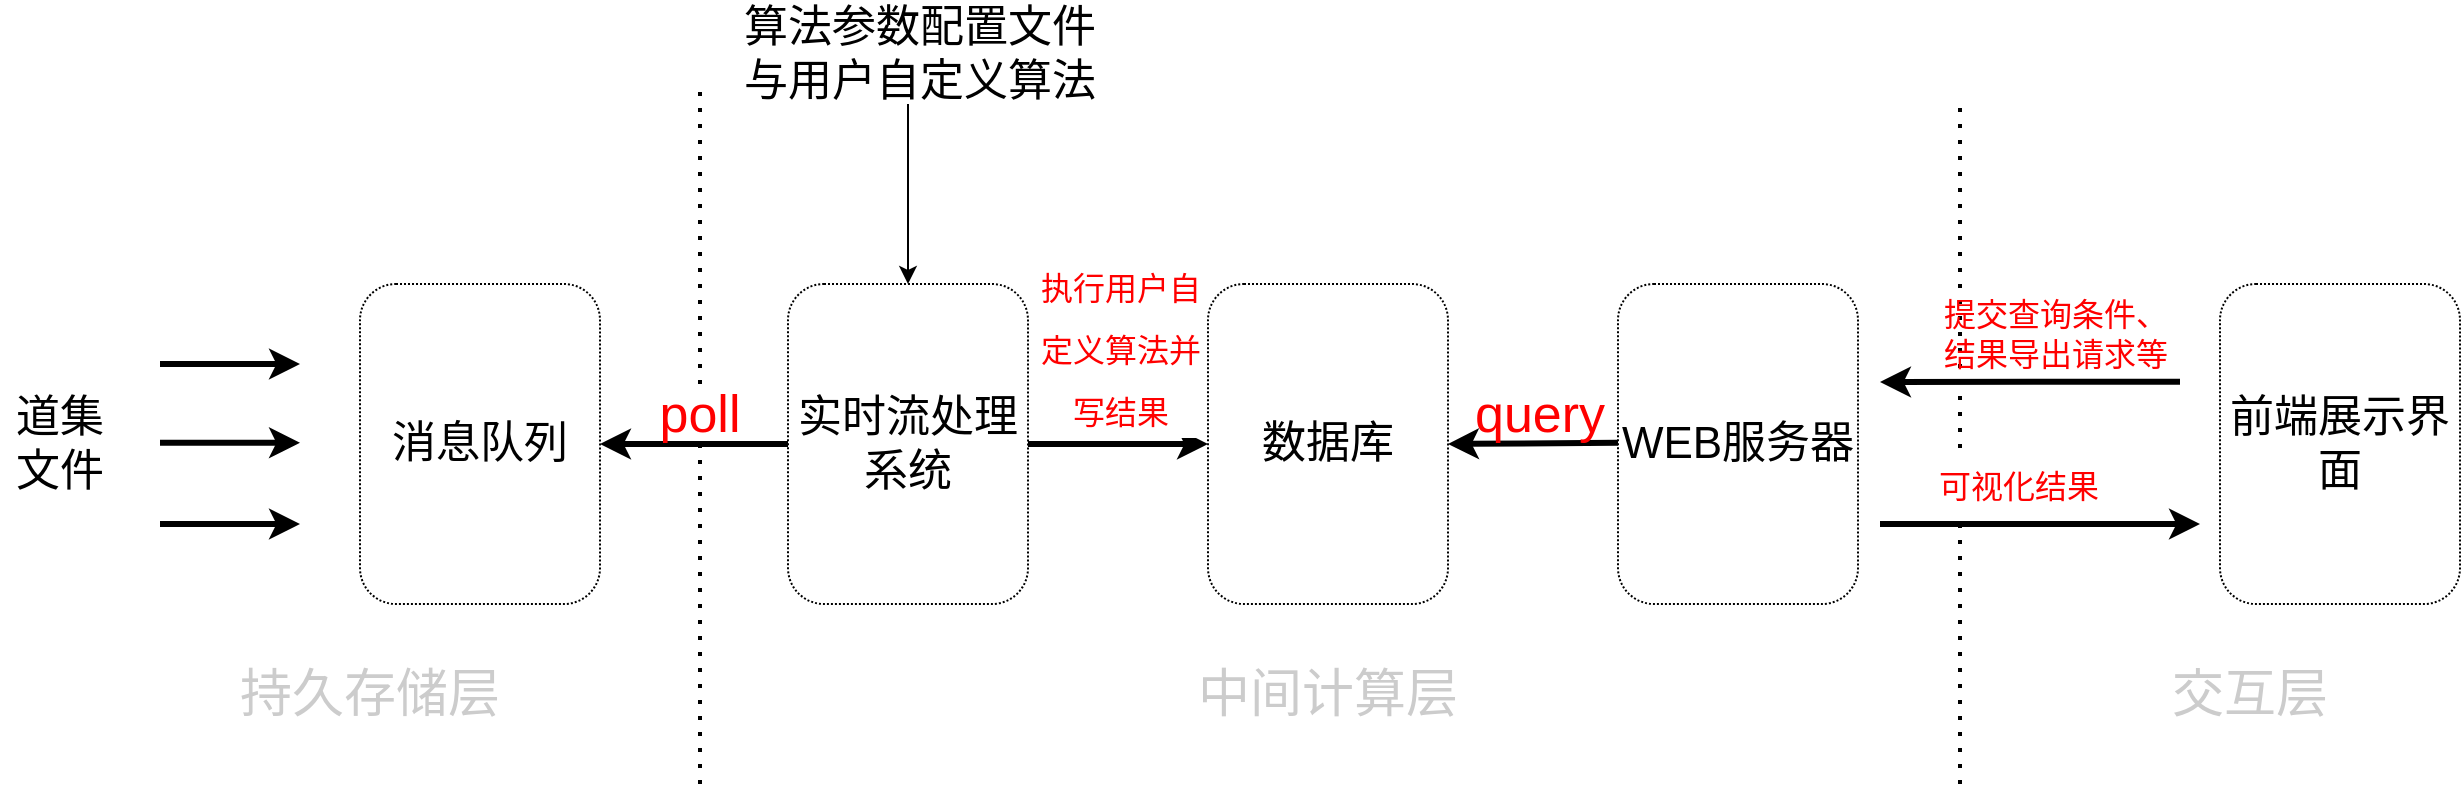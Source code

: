 <mxfile version="15.9.6" type="github">
  <diagram id="CltZ_HjlIuyoarHZaU77" name="Page-1">
    <mxGraphModel dx="2505" dy="934" grid="1" gridSize="10" guides="1" tooltips="1" connect="1" arrows="1" fold="1" page="1" pageScale="1" pageWidth="827" pageHeight="1169" math="0" shadow="0">
      <root>
        <mxCell id="0" />
        <mxCell id="1" parent="0" />
        <mxCell id="ap7E81oMt_hgHPO_S6fu-3" value="&lt;font style=&quot;font-size: 22px&quot;&gt;消息队列&lt;/font&gt;" style="rounded=1;whiteSpace=wrap;html=1;dashed=1;dashPattern=1 1;fillColor=none;" vertex="1" parent="1">
          <mxGeometry x="140" y="230" width="120" height="160" as="geometry" />
        </mxCell>
        <mxCell id="ap7E81oMt_hgHPO_S6fu-4" value="&lt;font style=&quot;font-size: 22px&quot;&gt;实时流处理系统&lt;/font&gt;" style="rounded=1;whiteSpace=wrap;html=1;dashed=1;dashPattern=1 1;fillColor=none;" vertex="1" parent="1">
          <mxGeometry x="354" y="230" width="120" height="160" as="geometry" />
        </mxCell>
        <mxCell id="ap7E81oMt_hgHPO_S6fu-5" value="&lt;font style=&quot;font-size: 22px&quot;&gt;数据库&lt;/font&gt;" style="rounded=1;whiteSpace=wrap;html=1;dashed=1;dashPattern=1 1;fillColor=none;" vertex="1" parent="1">
          <mxGeometry x="564" y="230" width="120" height="160" as="geometry" />
        </mxCell>
        <mxCell id="ap7E81oMt_hgHPO_S6fu-6" value="&lt;span style=&quot;font-size: 22px&quot;&gt;WEB服务器&lt;/span&gt;" style="rounded=1;whiteSpace=wrap;html=1;dashed=1;dashPattern=1 1;fillColor=none;" vertex="1" parent="1">
          <mxGeometry x="769" y="230" width="120" height="160" as="geometry" />
        </mxCell>
        <mxCell id="ap7E81oMt_hgHPO_S6fu-7" value="&lt;span style=&quot;font-size: 22px&quot;&gt;前端展示界面&lt;/span&gt;" style="rounded=1;whiteSpace=wrap;html=1;dashed=1;dashPattern=1 1;fillColor=none;" vertex="1" parent="1">
          <mxGeometry x="1070" y="230" width="120" height="160" as="geometry" />
        </mxCell>
        <mxCell id="ap7E81oMt_hgHPO_S6fu-8" value="道集文件" style="text;html=1;strokeColor=none;fillColor=none;align=center;verticalAlign=middle;whiteSpace=wrap;rounded=0;dashed=1;dashPattern=1 1;fontSize=22;" vertex="1" parent="1">
          <mxGeometry x="-40" y="295" width="60" height="30" as="geometry" />
        </mxCell>
        <mxCell id="ap7E81oMt_hgHPO_S6fu-9" value="" style="endArrow=classic;html=1;rounded=0;fontSize=22;strokeWidth=3;" edge="1" parent="1">
          <mxGeometry width="50" height="50" relative="1" as="geometry">
            <mxPoint x="40" y="270" as="sourcePoint" />
            <mxPoint x="110" y="270" as="targetPoint" />
          </mxGeometry>
        </mxCell>
        <mxCell id="ap7E81oMt_hgHPO_S6fu-15" value="" style="endArrow=classic;html=1;rounded=0;fontSize=22;strokeWidth=3;" edge="1" parent="1">
          <mxGeometry width="50" height="50" relative="1" as="geometry">
            <mxPoint x="40" y="309.41" as="sourcePoint" />
            <mxPoint x="110" y="309.41" as="targetPoint" />
          </mxGeometry>
        </mxCell>
        <mxCell id="ap7E81oMt_hgHPO_S6fu-16" value="" style="endArrow=classic;html=1;rounded=0;fontSize=22;strokeWidth=3;" edge="1" parent="1">
          <mxGeometry width="50" height="50" relative="1" as="geometry">
            <mxPoint x="40" y="350.0" as="sourcePoint" />
            <mxPoint x="110" y="350.0" as="targetPoint" />
          </mxGeometry>
        </mxCell>
        <mxCell id="ap7E81oMt_hgHPO_S6fu-18" value="" style="endArrow=none;dashed=1;html=1;dashPattern=1 3;strokeWidth=2;rounded=0;fontSize=22;startArrow=none;" edge="1" parent="1" source="ap7E81oMt_hgHPO_S6fu-21">
          <mxGeometry width="50" height="50" relative="1" as="geometry">
            <mxPoint x="310" y="480" as="sourcePoint" />
            <mxPoint x="310" y="130" as="targetPoint" />
          </mxGeometry>
        </mxCell>
        <mxCell id="ap7E81oMt_hgHPO_S6fu-19" value="&lt;font style=&quot;font-size: 26px&quot; color=&quot;#cccccc&quot;&gt;持久存储层&lt;/font&gt;" style="text;html=1;strokeColor=none;fillColor=none;align=center;verticalAlign=middle;whiteSpace=wrap;rounded=0;dashed=1;dashPattern=1 1;fontSize=22;" vertex="1" parent="1">
          <mxGeometry x="50" y="420" width="190" height="30" as="geometry" />
        </mxCell>
        <mxCell id="ap7E81oMt_hgHPO_S6fu-20" value="" style="endArrow=classic;html=1;rounded=0;fontSize=26;fontColor=#CCCCCC;strokeWidth=3;entryX=1;entryY=0.5;entryDx=0;entryDy=0;" edge="1" parent="1" source="ap7E81oMt_hgHPO_S6fu-4" target="ap7E81oMt_hgHPO_S6fu-3">
          <mxGeometry width="50" height="50" relative="1" as="geometry">
            <mxPoint x="283.289" y="360" as="sourcePoint" />
            <mxPoint x="280" y="310" as="targetPoint" />
          </mxGeometry>
        </mxCell>
        <mxCell id="ap7E81oMt_hgHPO_S6fu-21" value="&lt;font color=&quot;#ff0000&quot;&gt;poll&lt;/font&gt;" style="text;html=1;strokeColor=none;fillColor=none;align=center;verticalAlign=middle;whiteSpace=wrap;rounded=0;dashed=1;dashPattern=1 1;fontSize=26;fontColor=#CCCCCC;" vertex="1" parent="1">
          <mxGeometry x="280" y="280" width="60" height="30" as="geometry" />
        </mxCell>
        <mxCell id="ap7E81oMt_hgHPO_S6fu-22" value="" style="endArrow=none;dashed=1;html=1;dashPattern=1 3;strokeWidth=2;rounded=0;fontSize=22;" edge="1" parent="1" target="ap7E81oMt_hgHPO_S6fu-21">
          <mxGeometry width="50" height="50" relative="1" as="geometry">
            <mxPoint x="310" y="480.0" as="sourcePoint" />
            <mxPoint x="310" y="130" as="targetPoint" />
          </mxGeometry>
        </mxCell>
        <mxCell id="ap7E81oMt_hgHPO_S6fu-23" value="" style="endArrow=classic;html=1;rounded=0;fontSize=22;strokeWidth=3;entryX=0;entryY=0.5;entryDx=0;entryDy=0;" edge="1" parent="1" target="ap7E81oMt_hgHPO_S6fu-5">
          <mxGeometry width="50" height="50" relative="1" as="geometry">
            <mxPoint x="474" y="310" as="sourcePoint" />
            <mxPoint x="544" y="310" as="targetPoint" />
          </mxGeometry>
        </mxCell>
        <mxCell id="ap7E81oMt_hgHPO_S6fu-24" value="&lt;font style=&quot;font-size: 16px&quot;&gt;执行用户自&lt;br&gt;定义算法并&lt;br&gt;写结果&lt;/font&gt;" style="edgeLabel;html=1;align=center;verticalAlign=middle;resizable=0;points=[];fontSize=26;fontColor=#FF0000;" vertex="1" connectable="0" parent="ap7E81oMt_hgHPO_S6fu-23">
          <mxGeometry x="-0.272" y="3" relative="1" as="geometry">
            <mxPoint x="13" y="-47" as="offset" />
          </mxGeometry>
        </mxCell>
        <mxCell id="ap7E81oMt_hgHPO_S6fu-25" value="" style="endArrow=classic;html=1;rounded=0;fontSize=22;strokeWidth=3;entryX=1;entryY=0.5;entryDx=0;entryDy=0;" edge="1" parent="1" target="ap7E81oMt_hgHPO_S6fu-5">
          <mxGeometry width="50" height="50" relative="1" as="geometry">
            <mxPoint x="769" y="309.41" as="sourcePoint" />
            <mxPoint x="839" y="309.41" as="targetPoint" />
          </mxGeometry>
        </mxCell>
        <mxCell id="ap7E81oMt_hgHPO_S6fu-26" value="&lt;font color=&quot;#ff0000&quot;&gt;query&lt;/font&gt;" style="text;html=1;strokeColor=none;fillColor=none;align=center;verticalAlign=middle;whiteSpace=wrap;rounded=0;dashed=1;dashPattern=1 1;fontSize=26;fontColor=#CCCCCC;" vertex="1" parent="1">
          <mxGeometry x="700" y="280" width="60" height="30" as="geometry" />
        </mxCell>
        <mxCell id="ap7E81oMt_hgHPO_S6fu-29" value="" style="endArrow=none;dashed=1;html=1;dashPattern=1 3;strokeWidth=2;rounded=0;fontSize=22;" edge="1" parent="1">
          <mxGeometry width="50" height="50" relative="1" as="geometry">
            <mxPoint x="940" y="480" as="sourcePoint" />
            <mxPoint x="940" y="140" as="targetPoint" />
          </mxGeometry>
        </mxCell>
        <mxCell id="ap7E81oMt_hgHPO_S6fu-30" value="&lt;font style=&quot;font-size: 16px&quot; color=&quot;#ff0000&quot;&gt;可视化结果&lt;/font&gt;" style="endArrow=classic;html=1;rounded=0;fontSize=22;strokeWidth=3;" edge="1" parent="1">
          <mxGeometry x="-0.125" y="20" width="50" height="50" relative="1" as="geometry">
            <mxPoint x="900" y="350" as="sourcePoint" />
            <mxPoint x="1060" y="350" as="targetPoint" />
            <mxPoint x="-1" as="offset" />
          </mxGeometry>
        </mxCell>
        <mxCell id="ap7E81oMt_hgHPO_S6fu-31" value="" style="endArrow=classic;html=1;rounded=0;fontSize=22;strokeWidth=3;" edge="1" parent="1">
          <mxGeometry x="-0.067" y="-19" width="50" height="50" relative="1" as="geometry">
            <mxPoint x="1050" y="278.82" as="sourcePoint" />
            <mxPoint x="900" y="279" as="targetPoint" />
            <mxPoint x="-1" as="offset" />
          </mxGeometry>
        </mxCell>
        <mxCell id="ap7E81oMt_hgHPO_S6fu-33" value="提交查询条件、&lt;br&gt;结果导出请求等" style="text;html=1;strokeColor=none;fillColor=none;align=center;verticalAlign=middle;whiteSpace=wrap;rounded=0;dashed=1;dashPattern=1 1;fontSize=16;fontColor=#FF0000;" vertex="1" parent="1">
          <mxGeometry x="870" y="240" width="236" height="30" as="geometry" />
        </mxCell>
        <mxCell id="ap7E81oMt_hgHPO_S6fu-40" value="&lt;font style=&quot;font-size: 22px&quot; color=&quot;#000000&quot;&gt;算法参数配置文件&lt;br&gt;与用户自定义算法&lt;/font&gt;" style="text;html=1;strokeColor=none;fillColor=none;align=center;verticalAlign=middle;whiteSpace=wrap;rounded=0;dashed=1;dashPattern=1 1;fontSize=16;fontColor=#FF0000;" vertex="1" parent="1">
          <mxGeometry x="330" y="100" width="180" height="30" as="geometry" />
        </mxCell>
        <mxCell id="ap7E81oMt_hgHPO_S6fu-41" value="" style="endArrow=classic;html=1;rounded=0;fontSize=22;strokeWidth=1;" edge="1" parent="1" target="ap7E81oMt_hgHPO_S6fu-4">
          <mxGeometry width="50" height="50" relative="1" as="geometry">
            <mxPoint x="414" y="140" as="sourcePoint" />
            <mxPoint x="484" y="160" as="targetPoint" />
            <Array as="points">
              <mxPoint x="414" y="180" />
            </Array>
          </mxGeometry>
        </mxCell>
        <mxCell id="ap7E81oMt_hgHPO_S6fu-42" value="&lt;font color=&quot;#cccccc&quot;&gt;&lt;span style=&quot;font-size: 26px&quot;&gt;中间计算层&lt;/span&gt;&lt;/font&gt;" style="text;html=1;strokeColor=none;fillColor=none;align=center;verticalAlign=middle;whiteSpace=wrap;rounded=0;dashed=1;dashPattern=1 1;fontSize=22;" vertex="1" parent="1">
          <mxGeometry x="529" y="420" width="190" height="30" as="geometry" />
        </mxCell>
        <mxCell id="ap7E81oMt_hgHPO_S6fu-43" value="&lt;font color=&quot;#cccccc&quot;&gt;&lt;span style=&quot;font-size: 26px&quot;&gt;交互层&lt;/span&gt;&lt;/font&gt;" style="text;html=1;strokeColor=none;fillColor=none;align=center;verticalAlign=middle;whiteSpace=wrap;rounded=0;dashed=1;dashPattern=1 1;fontSize=22;" vertex="1" parent="1">
          <mxGeometry x="990" y="420" width="190" height="30" as="geometry" />
        </mxCell>
      </root>
    </mxGraphModel>
  </diagram>
</mxfile>
